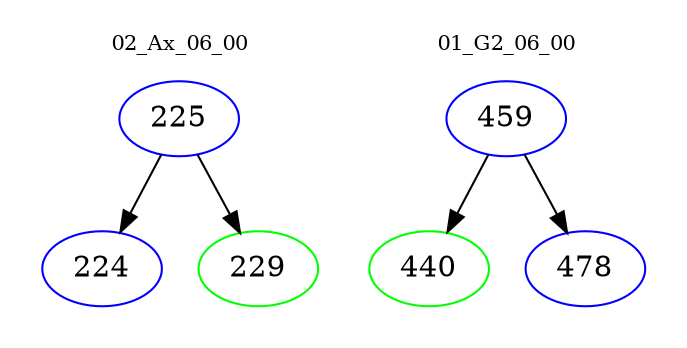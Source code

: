 digraph{
subgraph cluster_0 {
color = white
label = "02_Ax_06_00";
fontsize=10;
T0_225 [label="225", color="blue"]
T0_225 -> T0_224 [color="black"]
T0_224 [label="224", color="blue"]
T0_225 -> T0_229 [color="black"]
T0_229 [label="229", color="green"]
}
subgraph cluster_1 {
color = white
label = "01_G2_06_00";
fontsize=10;
T1_459 [label="459", color="blue"]
T1_459 -> T1_440 [color="black"]
T1_440 [label="440", color="green"]
T1_459 -> T1_478 [color="black"]
T1_478 [label="478", color="blue"]
}
}
